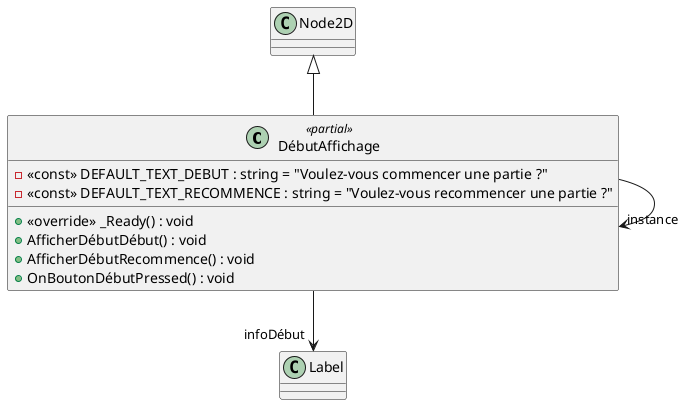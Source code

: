 @startuml
class DébutAffichage <<partial>> {
    - <<const>> DEFAULT_TEXT_DEBUT : string = "Voulez-vous commencer une partie ?"
    - <<const>> DEFAULT_TEXT_RECOMMENCE : string = "Voulez-vous recommencer une partie ?"
    + <<override>> _Ready() : void
    + AfficherDébutDébut() : void
    + AfficherDébutRecommence() : void
    + OnBoutonDébutPressed() : void
}
Node2D <|-- DébutAffichage
DébutAffichage --> "infoDébut" Label
DébutAffichage --> "instance" DébutAffichage
@enduml
